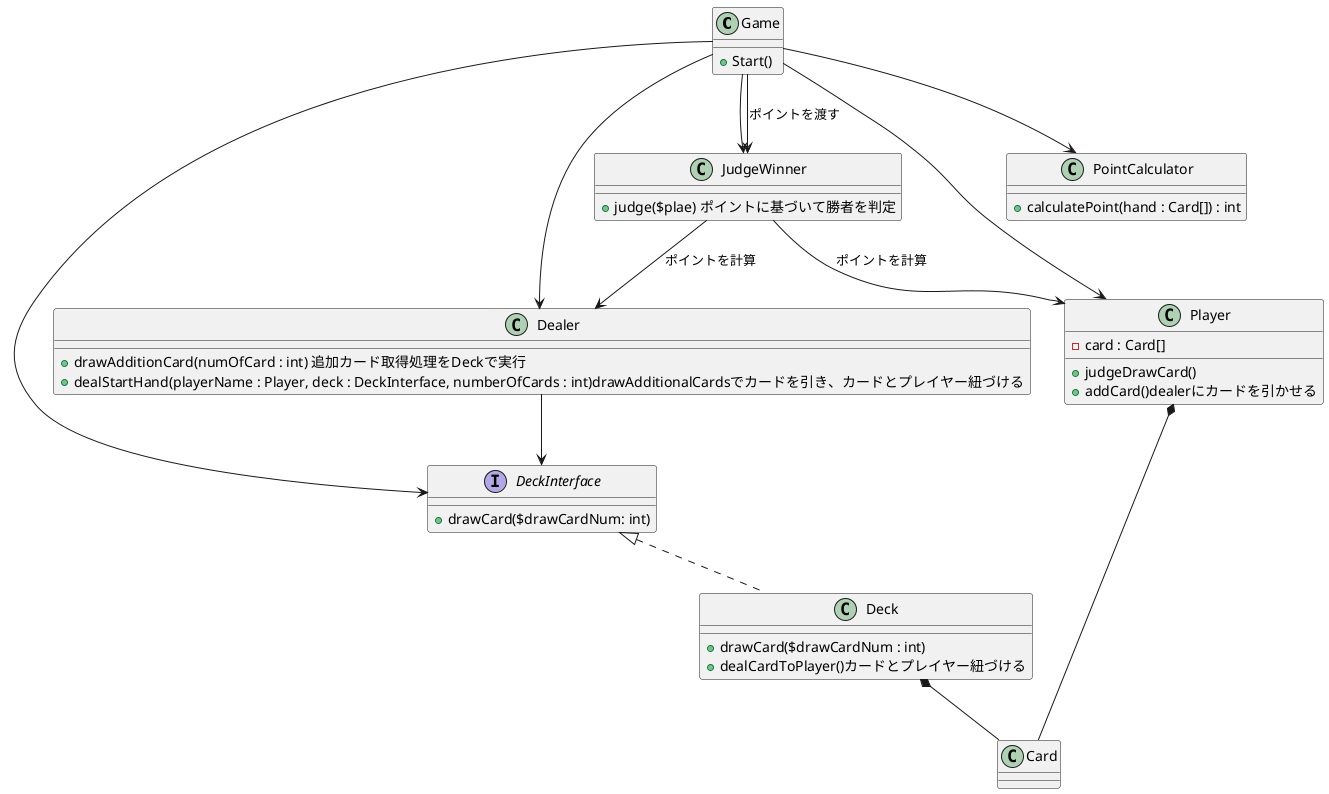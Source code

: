 @startuml

class Game{
  +Start()
}

class Dealer {
  +drawAdditionCard(numOfCard : int) 追加カード取得処理をDeckで実行
  +dealStartHand(playerName : Player, deck : DeckInterface, numberOfCards : int)drawAdditionalCardsでカードを引き、カードとプレイヤー紐づける
}

interface DeckInterface {
  +drawCard($drawCardNum: int)
}

class Deck {
  +drawCard($drawCardNum : int)
  +dealCardToPlayer()カードとプレイヤー紐づける
}

class Card {
}

class Player {
  -card : Card[]
  +judgeDrawCard()
  +addCard()dealerにカードを引かせる
}

class PointCalculator {
  +calculatePoint(hand : Card[]) : int
}

class JudgeWinner {
  +judge($plae) ポイントに基づいて勝者を判定
}


Game --> DeckInterface
Game --> Dealer
Game --> Player
Game --> JudgeWinner
Game --> PointCalculator
Game --> JudgeWinner : ポイントを渡す
Dealer --> DeckInterface
DeckInterface <|.. Deck
Deck *-- Card
Player *-- Card
JudgeWinner --> Dealer : ポイントを計算
JudgeWinner --> Player : ポイントを計算

@enduml

